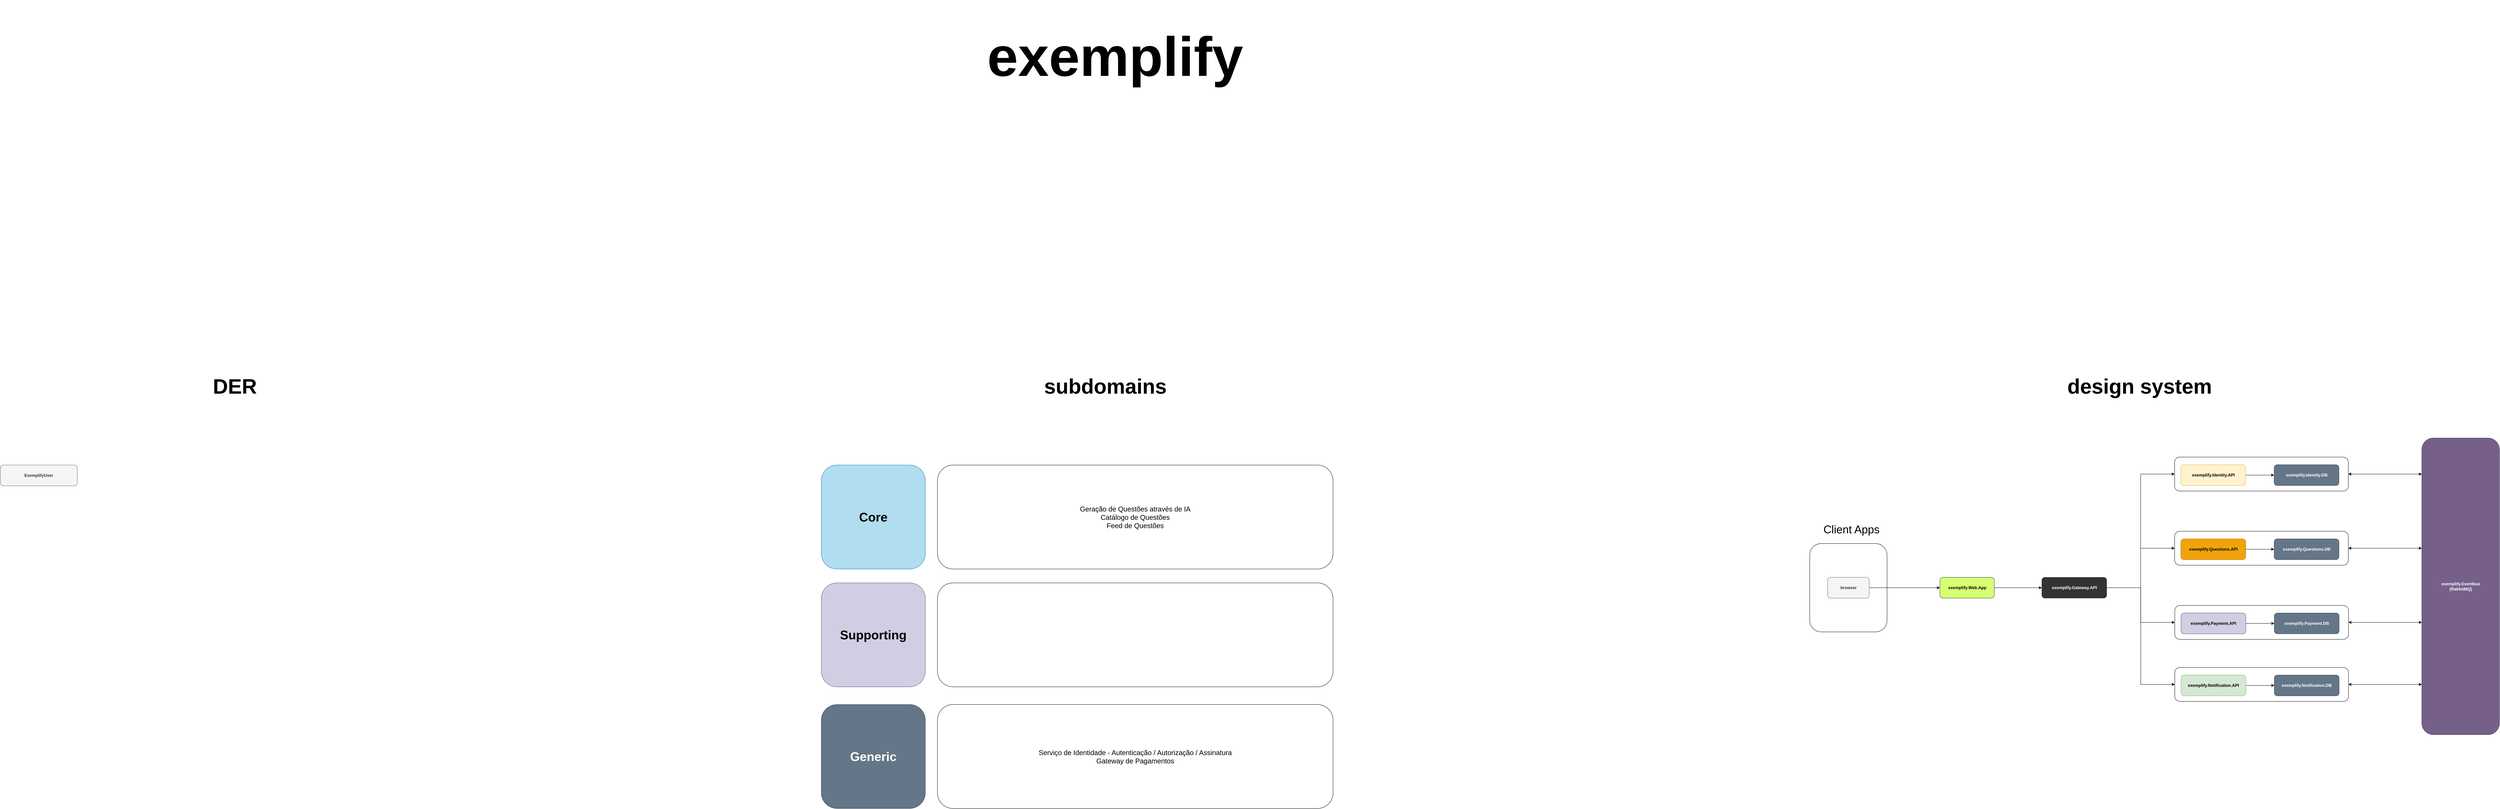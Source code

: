 <mxfile version="26.0.16">
  <diagram name="Page-1" id="tMXXNP4Gvz63WRGAOVup">
    <mxGraphModel dx="6173" dy="2749" grid="0" gridSize="10" guides="1" tooltips="1" connect="1" arrows="1" fold="1" page="0" pageScale="1" pageWidth="850" pageHeight="1100" background="none" math="0" shadow="0">
      <root>
        <mxCell id="0" />
        <mxCell id="1" parent="0" />
        <mxCell id="QCL9CWaMX2KkeLVTbilG-2" value="exempl&lt;span style=&quot;background-color: transparent; color: light-dark(rgb(0, 0, 0), rgb(255, 255, 255));&quot;&gt;ify&lt;/span&gt;" style="text;html=1;align=center;verticalAlign=middle;whiteSpace=wrap;rounded=0;fontSize=160;fontStyle=1;fontFamily=Helvetica;" parent="1" vertex="1">
          <mxGeometry x="-1806" y="-1684" width="1161" height="326" as="geometry" />
        </mxCell>
        <mxCell id="QCL9CWaMX2KkeLVTbilG-7" value="DER" style="text;html=1;align=center;verticalAlign=middle;whiteSpace=wrap;rounded=0;fontSize=60;fontStyle=1;fontFamily=Helvetica;" parent="1" vertex="1">
          <mxGeometry x="-4023" y="-638" width="517" height="138" as="geometry" />
        </mxCell>
        <mxCell id="QCL9CWaMX2KkeLVTbilG-34" value="" style="rounded=1;whiteSpace=wrap;html=1;fillColor=none;" parent="1" vertex="1">
          <mxGeometry x="1830.5" y="-365" width="501" height="98" as="geometry" />
        </mxCell>
        <mxCell id="QCL9CWaMX2KkeLVTbilG-35" value="" style="rounded=1;whiteSpace=wrap;html=1;fillColor=none;" parent="1" vertex="1">
          <mxGeometry x="778" y="-115.5" width="223" height="255" as="geometry" />
        </mxCell>
        <mxCell id="QCL9CWaMX2KkeLVTbilG-36" style="edgeStyle=orthogonalEdgeStyle;rounded=0;orthogonalLoop=1;jettySize=auto;html=1;" parent="1" source="QCL9CWaMX2KkeLVTbilG-37" target="QCL9CWaMX2KkeLVTbilG-41" edge="1">
          <mxGeometry relative="1" as="geometry" />
        </mxCell>
        <mxCell id="QCL9CWaMX2KkeLVTbilG-37" value="browser" style="rounded=1;whiteSpace=wrap;html=1;fillColor=#f5f5f5;fontColor=#333333;strokeColor=#666666;fontStyle=1" parent="1" vertex="1">
          <mxGeometry x="829.5" y="-18" width="120" height="60" as="geometry" />
        </mxCell>
        <mxCell id="QCL9CWaMX2KkeLVTbilG-38" value="design system" style="text;html=1;align=center;verticalAlign=middle;whiteSpace=wrap;rounded=0;fontSize=60;fontStyle=1;fontFamily=Helvetica;" parent="1" vertex="1">
          <mxGeometry x="1470.5" y="-638" width="517" height="138" as="geometry" />
        </mxCell>
        <mxCell id="QCL9CWaMX2KkeLVTbilG-39" value="Client Apps" style="text;html=1;align=center;verticalAlign=middle;whiteSpace=wrap;rounded=0;fontSize=32;" parent="1" vertex="1">
          <mxGeometry x="815.5" y="-171" width="165" height="30" as="geometry" />
        </mxCell>
        <mxCell id="QCL9CWaMX2KkeLVTbilG-40" style="edgeStyle=orthogonalEdgeStyle;rounded=0;orthogonalLoop=1;jettySize=auto;html=1;" parent="1" source="QCL9CWaMX2KkeLVTbilG-41" target="QCL9CWaMX2KkeLVTbilG-44" edge="1">
          <mxGeometry relative="1" as="geometry" />
        </mxCell>
        <mxCell id="QCL9CWaMX2KkeLVTbilG-41" value="exemplify.Web.App" style="rounded=1;whiteSpace=wrap;html=1;fillColor=#D7FF73;strokeColor=#36393d;fontStyle=1" parent="1" vertex="1">
          <mxGeometry x="1153.5" y="-18" width="157" height="60" as="geometry" />
        </mxCell>
        <mxCell id="QCL9CWaMX2KkeLVTbilG-42" style="edgeStyle=orthogonalEdgeStyle;rounded=0;orthogonalLoop=1;jettySize=auto;html=1;entryX=0;entryY=0.5;entryDx=0;entryDy=0;" parent="1" source="QCL9CWaMX2KkeLVTbilG-44" target="QCL9CWaMX2KkeLVTbilG-34" edge="1">
          <mxGeometry relative="1" as="geometry" />
        </mxCell>
        <mxCell id="QCL9CWaMX2KkeLVTbilG-43" style="edgeStyle=orthogonalEdgeStyle;rounded=0;orthogonalLoop=1;jettySize=auto;html=1;entryX=0;entryY=0.5;entryDx=0;entryDy=0;" parent="1" source="QCL9CWaMX2KkeLVTbilG-44" target="QCL9CWaMX2KkeLVTbilG-51" edge="1">
          <mxGeometry relative="1" as="geometry" />
        </mxCell>
        <mxCell id="QCL9CWaMX2KkeLVTbilG-61" style="edgeStyle=orthogonalEdgeStyle;rounded=0;orthogonalLoop=1;jettySize=auto;html=1;entryX=0;entryY=0.5;entryDx=0;entryDy=0;" parent="1" source="QCL9CWaMX2KkeLVTbilG-44" target="QCL9CWaMX2KkeLVTbilG-58" edge="1">
          <mxGeometry relative="1" as="geometry" />
        </mxCell>
        <mxCell id="KSuYp5QldLl6JcsdZy5q-10" style="edgeStyle=orthogonalEdgeStyle;rounded=0;orthogonalLoop=1;jettySize=auto;html=1;entryX=0;entryY=0.5;entryDx=0;entryDy=0;" edge="1" parent="1" source="QCL9CWaMX2KkeLVTbilG-44" target="KSuYp5QldLl6JcsdZy5q-7">
          <mxGeometry relative="1" as="geometry">
            <mxPoint x="1707.64" y="300.623" as="targetPoint" />
          </mxGeometry>
        </mxCell>
        <mxCell id="QCL9CWaMX2KkeLVTbilG-44" value="exemplify.Gateway.API" style="rounded=1;whiteSpace=wrap;html=1;fillColor=#333333;strokeColor=#333333;fontStyle=1;fontColor=#ffffff;" parent="1" vertex="1">
          <mxGeometry x="1447.5" y="-18" width="187" height="60" as="geometry" />
        </mxCell>
        <mxCell id="QCL9CWaMX2KkeLVTbilG-45" style="edgeStyle=orthogonalEdgeStyle;rounded=0;orthogonalLoop=1;jettySize=auto;html=1;" parent="1" source="QCL9CWaMX2KkeLVTbilG-46" target="QCL9CWaMX2KkeLVTbilG-48" edge="1">
          <mxGeometry relative="1" as="geometry" />
        </mxCell>
        <mxCell id="QCL9CWaMX2KkeLVTbilG-46" value="exemplify.Identity.API" style="rounded=1;whiteSpace=wrap;html=1;fillColor=#fff2cc;strokeColor=#d6b656;fontStyle=1" parent="1" vertex="1">
          <mxGeometry x="1848.5" y="-343" width="187" height="60" as="geometry" />
        </mxCell>
        <mxCell id="QCL9CWaMX2KkeLVTbilG-47" style="edgeStyle=orthogonalEdgeStyle;rounded=0;orthogonalLoop=1;jettySize=auto;html=1;entryX=0;entryY=0.25;entryDx=0;entryDy=0;startArrow=classic;startFill=1;exitX=1;exitY=0.5;exitDx=0;exitDy=0;" parent="1" source="QCL9CWaMX2KkeLVTbilG-34" edge="1">
          <mxGeometry relative="1" as="geometry">
            <mxPoint x="2543.5" y="-316.0" as="targetPoint" />
          </mxGeometry>
        </mxCell>
        <mxCell id="QCL9CWaMX2KkeLVTbilG-48" value="exemplify.Identity.DB" style="rounded=1;whiteSpace=wrap;html=1;fillColor=#647687;strokeColor=#314354;fontStyle=1;fontColor=#ffffff;" parent="1" vertex="1">
          <mxGeometry x="2117.5" y="-343" width="187" height="60" as="geometry" />
        </mxCell>
        <mxCell id="QCL9CWaMX2KkeLVTbilG-49" style="edgeStyle=orthogonalEdgeStyle;rounded=0;orthogonalLoop=1;jettySize=auto;html=1;" parent="1" source="QCL9CWaMX2KkeLVTbilG-52" target="QCL9CWaMX2KkeLVTbilG-53" edge="1">
          <mxGeometry relative="1" as="geometry" />
        </mxCell>
        <mxCell id="QCL9CWaMX2KkeLVTbilG-50" style="edgeStyle=orthogonalEdgeStyle;rounded=0;orthogonalLoop=1;jettySize=auto;html=1;startArrow=classic;startFill=1;" parent="1" source="QCL9CWaMX2KkeLVTbilG-51" edge="1">
          <mxGeometry relative="1" as="geometry">
            <mxPoint x="2543.5" y="-102.0" as="targetPoint" />
          </mxGeometry>
        </mxCell>
        <mxCell id="QCL9CWaMX2KkeLVTbilG-51" value="" style="rounded=1;whiteSpace=wrap;html=1;fillColor=none;" parent="1" vertex="1">
          <mxGeometry x="1830.5" y="-151" width="501" height="98" as="geometry" />
        </mxCell>
        <mxCell id="QCL9CWaMX2KkeLVTbilG-52" value="exemplify.Questions.API" style="rounded=1;whiteSpace=wrap;html=1;fillColor=#f0a30a;strokeColor=#BD7000;fontStyle=1;fontColor=#000000;" parent="1" vertex="1">
          <mxGeometry x="1848.5" y="-129" width="187" height="60" as="geometry" />
        </mxCell>
        <mxCell id="QCL9CWaMX2KkeLVTbilG-53" value="exemplify.Questions.DB" style="rounded=1;whiteSpace=wrap;html=1;fillColor=#647687;strokeColor=#314354;fontStyle=1;fontColor=#ffffff;" parent="1" vertex="1">
          <mxGeometry x="2117.5" y="-129" width="187" height="60" as="geometry" />
        </mxCell>
        <mxCell id="QCL9CWaMX2KkeLVTbilG-54" value="exemplify.Eventbus&lt;div&gt;(&lt;span style=&quot;background-color: transparent; color: light-dark(rgb(255, 255, 255), rgb(18, 18, 18));&quot;&gt;RabbitMQ)&lt;/span&gt;&lt;/div&gt;" style="rounded=1;whiteSpace=wrap;html=1;fillColor=#76608a;strokeColor=#432D57;fontStyle=1;fontColor=#ffffff;" parent="1" vertex="1">
          <mxGeometry x="2543.5" y="-420" width="224" height="856" as="geometry" />
        </mxCell>
        <mxCell id="QCL9CWaMX2KkeLVTbilG-55" value="ExemplifyUser" style="rounded=1;whiteSpace=wrap;html=1;fillColor=#f5f5f5;fontColor=#333333;strokeColor=#666666;fontStyle=1" parent="1" vertex="1">
          <mxGeometry x="-4441" y="-342" width="222" height="60" as="geometry" />
        </mxCell>
        <mxCell id="QCL9CWaMX2KkeLVTbilG-57" style="edgeStyle=orthogonalEdgeStyle;rounded=0;orthogonalLoop=1;jettySize=auto;html=1;" parent="1" source="QCL9CWaMX2KkeLVTbilG-59" target="QCL9CWaMX2KkeLVTbilG-60" edge="1">
          <mxGeometry relative="1" as="geometry" />
        </mxCell>
        <mxCell id="QCL9CWaMX2KkeLVTbilG-62" style="edgeStyle=orthogonalEdgeStyle;rounded=0;orthogonalLoop=1;jettySize=auto;html=1;entryX=0;entryY=0.75;entryDx=0;entryDy=0;startArrow=classic;startFill=1;" parent="1" source="QCL9CWaMX2KkeLVTbilG-58" edge="1">
          <mxGeometry relative="1" as="geometry">
            <mxPoint x="2543.5" y="112.0" as="targetPoint" />
          </mxGeometry>
        </mxCell>
        <mxCell id="QCL9CWaMX2KkeLVTbilG-58" value="" style="rounded=1;whiteSpace=wrap;html=1;fillColor=none;" parent="1" vertex="1">
          <mxGeometry x="1831" y="63" width="501" height="98" as="geometry" />
        </mxCell>
        <mxCell id="QCL9CWaMX2KkeLVTbilG-59" value="exemplify.Payment.API" style="rounded=1;whiteSpace=wrap;html=1;fillColor=#d0cee2;strokeColor=#56517e;fontStyle=1;" parent="1" vertex="1">
          <mxGeometry x="1849" y="85" width="187" height="60" as="geometry" />
        </mxCell>
        <mxCell id="QCL9CWaMX2KkeLVTbilG-60" value="exemplify.Payment.DB" style="rounded=1;whiteSpace=wrap;html=1;fillColor=#647687;strokeColor=#314354;fontStyle=1;fontColor=#ffffff;" parent="1" vertex="1">
          <mxGeometry x="2118" y="85" width="187" height="60" as="geometry" />
        </mxCell>
        <mxCell id="QCL9CWaMX2KkeLVTbilG-63" value="subdomains" style="text;html=1;align=center;verticalAlign=middle;whiteSpace=wrap;rounded=0;fontSize=60;fontStyle=1;fontFamily=Helvetica;" parent="1" vertex="1">
          <mxGeometry x="-1512" y="-638" width="517" height="138" as="geometry" />
        </mxCell>
        <mxCell id="QCL9CWaMX2KkeLVTbilG-64" value="Core" style="rounded=1;html=1;fillColor=#b1ddf0;strokeColor=#10739e;fontStyle=1;fontSize=36;whiteSpace=wrap;" parent="1" vertex="1">
          <mxGeometry x="-2073" y="-342" width="300" height="300" as="geometry" />
        </mxCell>
        <mxCell id="QCL9CWaMX2KkeLVTbilG-68" value="Geração de Questões através de IA&lt;div&gt;Catálogo de Questões&lt;/div&gt;&lt;div&gt;Feed de Questões&lt;/div&gt;" style="rounded=1;html=1;fontStyle=0;fontSize=20;whiteSpace=wrap;" parent="1" vertex="1">
          <mxGeometry x="-1738" y="-342" width="1141" height="300" as="geometry" />
        </mxCell>
        <mxCell id="QCL9CWaMX2KkeLVTbilG-69" value="Supporting" style="rounded=1;html=1;fillColor=#d0cee2;strokeColor=#56517e;fontStyle=1;fontSize=36;whiteSpace=wrap;" parent="1" vertex="1">
          <mxGeometry x="-2073" y="-2" width="300" height="300" as="geometry" />
        </mxCell>
        <mxCell id="QCL9CWaMX2KkeLVTbilG-70" value="" style="rounded=1;html=1;fontStyle=0;fontSize=20;whiteSpace=wrap;" parent="1" vertex="1">
          <mxGeometry x="-1738" y="-2" width="1141" height="300" as="geometry" />
        </mxCell>
        <mxCell id="QCL9CWaMX2KkeLVTbilG-71" value="Generic" style="rounded=1;html=1;fillColor=#647687;strokeColor=#314354;fontStyle=1;fontSize=36;whiteSpace=wrap;fontColor=#ffffff;" parent="1" vertex="1">
          <mxGeometry x="-2073" y="349" width="300" height="300" as="geometry" />
        </mxCell>
        <mxCell id="QCL9CWaMX2KkeLVTbilG-72" value="&lt;div&gt;Serviço de Identidade - Autenticação / Autorização / Assinatura&lt;/div&gt;Gateway de Pagamentos" style="rounded=1;html=1;fontStyle=0;fontSize=20;whiteSpace=wrap;" parent="1" vertex="1">
          <mxGeometry x="-1738" y="349" width="1141" height="300" as="geometry" />
        </mxCell>
        <mxCell id="KSuYp5QldLl6JcsdZy5q-5" style="edgeStyle=orthogonalEdgeStyle;rounded=0;orthogonalLoop=1;jettySize=auto;html=1;" edge="1" source="KSuYp5QldLl6JcsdZy5q-8" target="KSuYp5QldLl6JcsdZy5q-9" parent="1">
          <mxGeometry relative="1" as="geometry" />
        </mxCell>
        <mxCell id="KSuYp5QldLl6JcsdZy5q-6" style="edgeStyle=orthogonalEdgeStyle;rounded=0;orthogonalLoop=1;jettySize=auto;html=1;entryX=0;entryY=0.75;entryDx=0;entryDy=0;startArrow=classic;startFill=1;" edge="1" source="KSuYp5QldLl6JcsdZy5q-7" parent="1">
          <mxGeometry relative="1" as="geometry">
            <mxPoint x="2543.5" y="291.0" as="targetPoint" />
          </mxGeometry>
        </mxCell>
        <mxCell id="KSuYp5QldLl6JcsdZy5q-7" value="" style="rounded=1;whiteSpace=wrap;html=1;fillColor=none;" vertex="1" parent="1">
          <mxGeometry x="1831" y="242" width="501" height="98" as="geometry" />
        </mxCell>
        <mxCell id="KSuYp5QldLl6JcsdZy5q-8" value="exemplify.Notification.API" style="rounded=1;whiteSpace=wrap;html=1;fillColor=#d5e8d4;strokeColor=#82b366;fontStyle=1;" vertex="1" parent="1">
          <mxGeometry x="1849" y="264" width="187" height="60" as="geometry" />
        </mxCell>
        <mxCell id="KSuYp5QldLl6JcsdZy5q-9" value="exemplify.Notification.DB" style="rounded=1;whiteSpace=wrap;html=1;fillColor=#647687;strokeColor=#314354;fontStyle=1;fontColor=#ffffff;" vertex="1" parent="1">
          <mxGeometry x="2118" y="264" width="187" height="60" as="geometry" />
        </mxCell>
      </root>
    </mxGraphModel>
  </diagram>
</mxfile>
